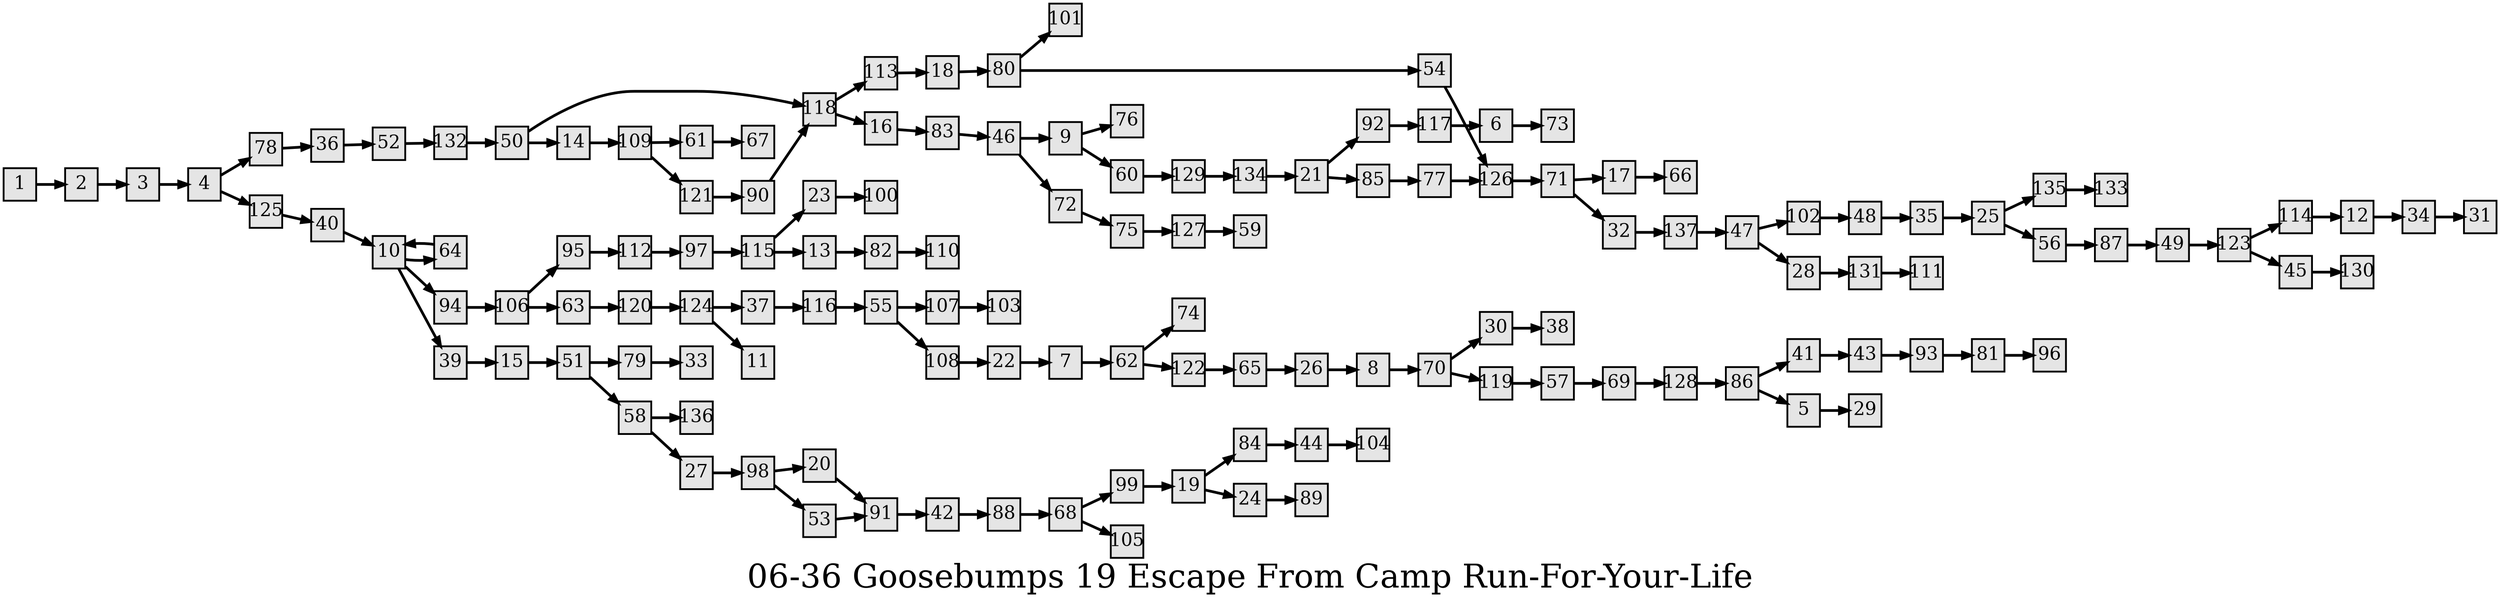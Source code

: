 digraph g{
  graph [ label="06-36 Goosebumps 19 Escape From Camp Run-For-Your-Life" rankdir=LR, ordering=out, fontsize=36, nodesep="0.35", ranksep="0.45"];
  node  [shape=rect, penwidth=2, fontsize=20, style=filled, fillcolor=grey90, margin="0,0", labelfloat=true, regular=true, fixedsize=true];
  edge  [labelfloat=true, penwidth=3, fontsize=12];
  // ---;
  // group  : Katz;
  // id     : 06-36;
  // gbid   : 1217;
  // series : Give Yourself Goosebumps;
  // title  : Escape From Camp Run-For-Your-Life;
  // author : R.L. Stine;
  // credit:;
  // - name : Yee-Ann Wong;
  // role : encoder;
  // date : 2017-08-24;
  // - name : Jeremy Douglass;
  // role : editor;
  // date : 2017-10-19;
  // render:;
  // - name   : small;
  // styles : gvStyles-small.txt;
  // engine : dot;
  // comment: >;
  
  // ---;
  
  // From | To | Label;
  
  1 -> 2;
  2 -> 3;
  3 -> 4;
  4 -> 78;
  4 -> 125;
  5 -> 29;
  6 -> 73;
  7 -> 62;
  8 -> 70;
  9 -> 76;
  9 -> 60;
  10 -> 64;
  10 -> 94;
  10 -> 39;
  12 -> 34;
  13 -> 82;
  14 -> 109;
  15 -> 51;
  16 -> 83;
  17 -> 66;
  18 -> 80;
  19 -> 84;
  19 -> 24;
  20 -> 91;
  21 -> 92;
  21 -> 85;
  22 -> 7;
  23 -> 100;
  24 -> 89;
  25 -> 135;
  25 -> 56;
  26 -> 8;
  27 -> 98;
  28 -> 131;
  30 -> 38;
  32 -> 137;
  34 -> 31;
  35 -> 25;
  36 -> 52;
  37 -> 116;
  39 -> 15;
  40 -> 10;
  41 -> 43;
  42 -> 88;
  43 -> 93;
  44 -> 104;
  45 -> 130;
  46 -> 9;
  46 -> 72;
  47 -> 102;
  47 -> 28;
  48 -> 35;
  49 -> 123;
  50 -> 118;
  50 -> 14;
  51 -> 79;
  51 -> 58;
  52 -> 132;
  53 -> 91;
  54 -> 126;
  55 -> 107;
  55 -> 108;
  56 -> 87;
  57 -> 69;
  58 -> 136;
  58 -> 27;
  60 -> 129;
  61 -> 67;
  62 -> 74;
  62 -> 122;
  63 -> 120;
  64 -> 10;
  65 -> 26;
  68 -> 99;
  68 -> 105;
  69 -> 128;
  70 -> 30;
  70 -> 119;
  71 -> 17;
  71 -> 32;
  72 -> 75;
  75 -> 127;
  77 -> 126;
  78 -> 36;
  79 -> 33;
  80 -> 101;
  80 -> 54;
  81 -> 96;
  82 -> 110;
  83 -> 46;
  84 -> 44;
  85 -> 77;
  86 -> 41;
  86 -> 5;
  87 -> 49;
  88 -> 68;
  90 -> 118;
  91 -> 42;
  92 -> 117;
  93 -> 81;
  94 -> 106;
  95 -> 112;
  97 -> 115;
  98 -> 20;
  98 -> 53;
  99 -> 19;
  102 -> 48;
  106 -> 95;
  106 -> 63;
  107 -> 103;
  108 -> 22;
  109 -> 61;
  109 -> 121;
  112 -> 97;
  113 -> 18;
  114 -> 12;
  115 -> 23;
  115 -> 13;
  116 -> 55;
  117 -> 6;
  118 -> 113;
  118 -> 16;
  119 -> 57;
  120 -> 124;
  121 -> 90;
  122 -> 65;
  123 -> 114;
  123 -> 45;
  124 -> 37;
  124 -> 11;
  125 -> 40;
  126 -> 71;
  127 -> 59;
  128 -> 86;
  129 -> 134;
  131 -> 111;
  132 -> 50;
  134 -> 21;
  135 -> 133;
  137 -> 47;
}


